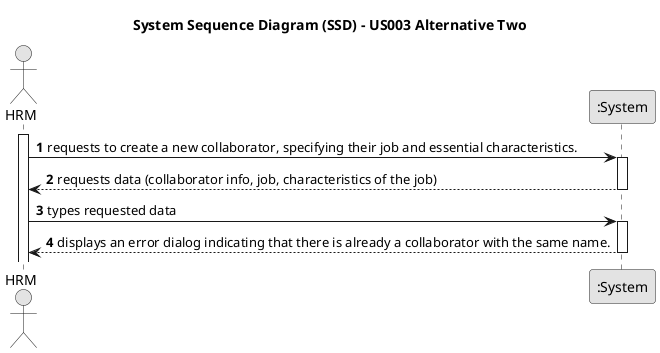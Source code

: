 @startuml
skinparam monochrome true
skinparam packageStyle rectangle
skinparam shadowing false

title System Sequence Diagram (SSD) - US003 Alternative Two

autonumber

actor "HRM" as HRM
participant ":System" as System

activate HRM

    HRM -> System : requests to create a new collaborator, specifying their job and essential characteristics.
        activate System

            System --> HRM :  requests data (collaborator info, job, characteristics of the job)

        deactivate System

        HRM -> System : types requested data
        activate System

            System --> HRM : displays an error dialog indicating that there is already a collaborator with the same name.
        deactivate System
@enduml